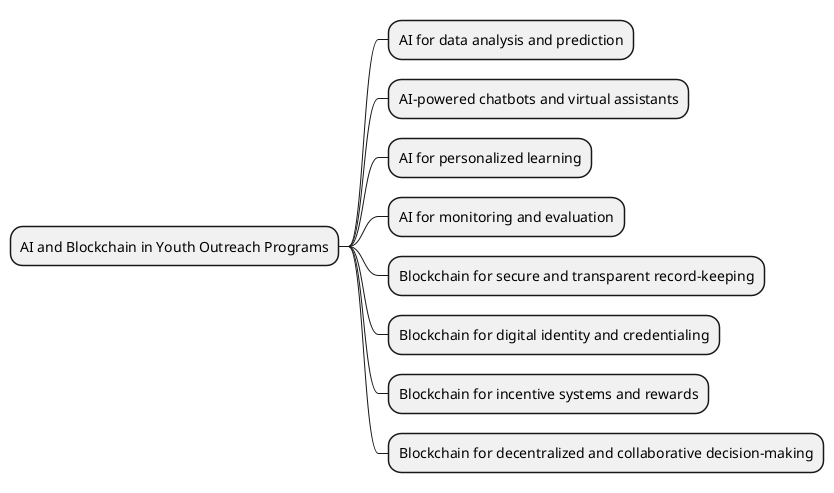 @startmindmap

+ AI and Blockchain in Youth Outreach Programs
++ AI for data analysis and prediction
++ AI-powered chatbots and virtual assistants
++ AI for personalized learning
++ AI for monitoring and evaluation
++ Blockchain for secure and transparent record-keeping
++ Blockchain for digital identity and credentialing
++ Blockchain for incentive systems and rewards
++ Blockchain for decentralized and collaborative decision-making

@endmindmap
